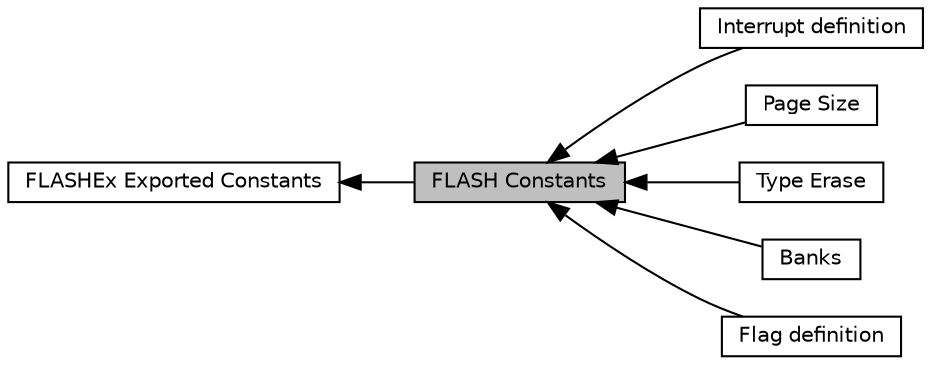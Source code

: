 digraph "FLASH Constants"
{
  edge [fontname="Helvetica",fontsize="10",labelfontname="Helvetica",labelfontsize="10"];
  node [fontname="Helvetica",fontsize="10",shape=box];
  rankdir=LR;
  Node7 [label="Interrupt definition",height=0.2,width=0.4,color="black", fillcolor="white", style="filled",URL="$group___f_l_a_s_h___interrupt__definition.html",tooltip="FLASH Interrupt definition."];
  Node3 [label="Page Size",height=0.2,width=0.4,color="black", fillcolor="white", style="filled",URL="$group___f_l_a_s_h_ex___page___size.html",tooltip=" "];
  Node2 [label="FLASHEx Exported Constants",height=0.2,width=0.4,color="black", fillcolor="white", style="filled",URL="$group___f_l_a_s_h_ex___exported___constants.html",tooltip=" "];
  Node4 [label="Type Erase",height=0.2,width=0.4,color="black", fillcolor="white", style="filled",URL="$group___f_l_a_s_h_ex___type___erase.html",tooltip=" "];
  Node5 [label="Banks",height=0.2,width=0.4,color="black", fillcolor="white", style="filled",URL="$group___f_l_a_s_h_ex___banks.html",tooltip=" "];
  Node1 [label="FLASH Constants",height=0.2,width=0.4,color="black", fillcolor="grey75", style="filled", fontcolor="black",tooltip=" "];
  Node6 [label="Flag definition",height=0.2,width=0.4,color="black", fillcolor="white", style="filled",URL="$group___f_l_a_s_h___flag__definition.html",tooltip="Flag definition."];
  Node2->Node1 [shape=plaintext, dir="back", style="solid"];
  Node1->Node3 [shape=plaintext, dir="back", style="solid"];
  Node1->Node4 [shape=plaintext, dir="back", style="solid"];
  Node1->Node5 [shape=plaintext, dir="back", style="solid"];
  Node1->Node6 [shape=plaintext, dir="back", style="solid"];
  Node1->Node7 [shape=plaintext, dir="back", style="solid"];
}
